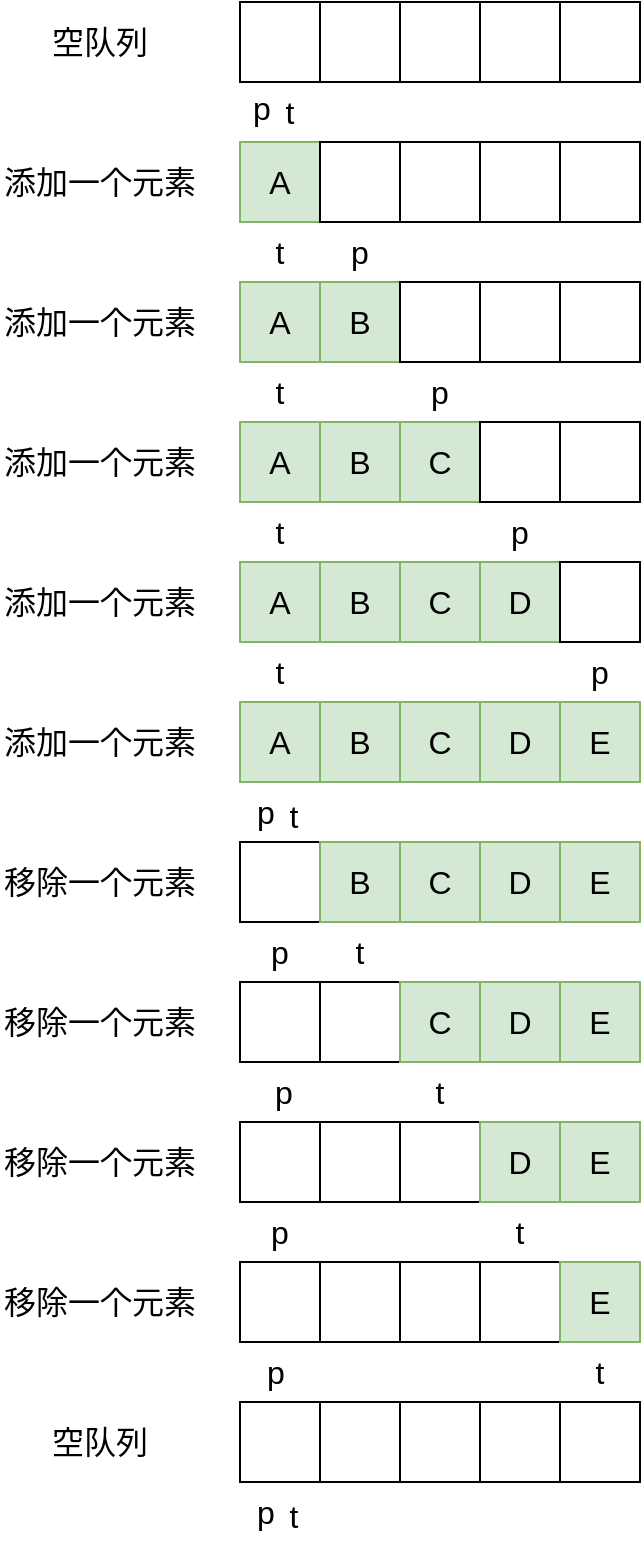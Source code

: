 <mxfile version="22.1.2" type="device">
  <diagram name="第 1 页" id="9CEwVW7agXE3A64oqKLv">
    <mxGraphModel dx="1562" dy="909" grid="1" gridSize="10" guides="1" tooltips="1" connect="1" arrows="1" fold="1" page="1" pageScale="1" pageWidth="1169" pageHeight="827" math="0" shadow="0">
      <root>
        <mxCell id="0" />
        <mxCell id="1" parent="0" />
        <mxCell id="_gjPE1Kif44rUplyWyRz-95" value="" style="group" vertex="1" connectable="0" parent="1">
          <mxGeometry x="280" y="30" width="200" height="40" as="geometry" />
        </mxCell>
        <mxCell id="_gjPE1Kif44rUplyWyRz-37" value="" style="rounded=0;whiteSpace=wrap;html=1;labelBorderColor=none;pointerEvents=1;align=center;verticalAlign=middle;fontFamily=Helvetica;fontSize=16;" vertex="1" parent="_gjPE1Kif44rUplyWyRz-95">
          <mxGeometry width="40" height="40" as="geometry" />
        </mxCell>
        <mxCell id="_gjPE1Kif44rUplyWyRz-90" value="" style="rounded=0;whiteSpace=wrap;html=1;labelBorderColor=none;pointerEvents=1;align=center;verticalAlign=middle;fontFamily=Helvetica;fontSize=16;" vertex="1" parent="_gjPE1Kif44rUplyWyRz-95">
          <mxGeometry x="40" width="40" height="40" as="geometry" />
        </mxCell>
        <mxCell id="_gjPE1Kif44rUplyWyRz-92" value="" style="rounded=0;whiteSpace=wrap;html=1;labelBorderColor=none;pointerEvents=1;align=center;verticalAlign=middle;fontFamily=Helvetica;fontSize=16;" vertex="1" parent="_gjPE1Kif44rUplyWyRz-95">
          <mxGeometry x="80" width="40" height="40" as="geometry" />
        </mxCell>
        <mxCell id="_gjPE1Kif44rUplyWyRz-93" value="" style="rounded=0;whiteSpace=wrap;html=1;labelBorderColor=none;pointerEvents=1;align=center;verticalAlign=middle;fontFamily=Helvetica;fontSize=16;" vertex="1" parent="_gjPE1Kif44rUplyWyRz-95">
          <mxGeometry x="120" width="40" height="40" as="geometry" />
        </mxCell>
        <mxCell id="_gjPE1Kif44rUplyWyRz-94" value="" style="rounded=0;whiteSpace=wrap;html=1;labelBorderColor=none;pointerEvents=1;align=center;verticalAlign=middle;fontFamily=Helvetica;fontSize=16;" vertex="1" parent="_gjPE1Kif44rUplyWyRz-95">
          <mxGeometry x="160" width="40" height="40" as="geometry" />
        </mxCell>
        <mxCell id="_gjPE1Kif44rUplyWyRz-97" value="" style="group" vertex="1" connectable="0" parent="1">
          <mxGeometry x="280" y="100" width="200" height="40" as="geometry" />
        </mxCell>
        <mxCell id="_gjPE1Kif44rUplyWyRz-98" value="A" style="rounded=0;whiteSpace=wrap;html=1;labelBorderColor=none;pointerEvents=1;align=center;verticalAlign=middle;fontFamily=Helvetica;fontSize=16;fillColor=#d5e8d4;strokeColor=#82b366;" vertex="1" parent="_gjPE1Kif44rUplyWyRz-97">
          <mxGeometry width="40" height="40" as="geometry" />
        </mxCell>
        <mxCell id="_gjPE1Kif44rUplyWyRz-99" value="" style="rounded=0;whiteSpace=wrap;html=1;labelBorderColor=none;pointerEvents=1;align=center;verticalAlign=middle;fontFamily=Helvetica;fontSize=16;" vertex="1" parent="_gjPE1Kif44rUplyWyRz-97">
          <mxGeometry x="40" width="40" height="40" as="geometry" />
        </mxCell>
        <mxCell id="_gjPE1Kif44rUplyWyRz-100" value="" style="rounded=0;whiteSpace=wrap;html=1;labelBorderColor=none;pointerEvents=1;align=center;verticalAlign=middle;fontFamily=Helvetica;fontSize=16;" vertex="1" parent="_gjPE1Kif44rUplyWyRz-97">
          <mxGeometry x="80" width="40" height="40" as="geometry" />
        </mxCell>
        <mxCell id="_gjPE1Kif44rUplyWyRz-101" value="" style="rounded=0;whiteSpace=wrap;html=1;labelBorderColor=none;pointerEvents=1;align=center;verticalAlign=middle;fontFamily=Helvetica;fontSize=16;" vertex="1" parent="_gjPE1Kif44rUplyWyRz-97">
          <mxGeometry x="120" width="40" height="40" as="geometry" />
        </mxCell>
        <mxCell id="_gjPE1Kif44rUplyWyRz-102" value="" style="rounded=0;whiteSpace=wrap;html=1;labelBorderColor=none;pointerEvents=1;align=center;verticalAlign=middle;fontFamily=Helvetica;fontSize=16;" vertex="1" parent="_gjPE1Kif44rUplyWyRz-97">
          <mxGeometry x="160" width="40" height="40" as="geometry" />
        </mxCell>
        <mxCell id="_gjPE1Kif44rUplyWyRz-103" value="" style="group" vertex="1" connectable="0" parent="1">
          <mxGeometry x="280" y="170" width="200" height="40" as="geometry" />
        </mxCell>
        <mxCell id="_gjPE1Kif44rUplyWyRz-104" value="A" style="rounded=0;whiteSpace=wrap;html=1;labelBorderColor=none;pointerEvents=1;align=center;verticalAlign=middle;fontFamily=Helvetica;fontSize=16;fillColor=#d5e8d4;strokeColor=#82b366;" vertex="1" parent="_gjPE1Kif44rUplyWyRz-103">
          <mxGeometry width="40" height="40" as="geometry" />
        </mxCell>
        <mxCell id="_gjPE1Kif44rUplyWyRz-105" value="B" style="rounded=0;whiteSpace=wrap;html=1;labelBorderColor=none;pointerEvents=1;align=center;verticalAlign=middle;fontFamily=Helvetica;fontSize=16;fillColor=#d5e8d4;strokeColor=#82b366;" vertex="1" parent="_gjPE1Kif44rUplyWyRz-103">
          <mxGeometry x="40" width="40" height="40" as="geometry" />
        </mxCell>
        <mxCell id="_gjPE1Kif44rUplyWyRz-106" value="" style="rounded=0;whiteSpace=wrap;html=1;labelBorderColor=none;pointerEvents=1;align=center;verticalAlign=middle;fontFamily=Helvetica;fontSize=16;" vertex="1" parent="_gjPE1Kif44rUplyWyRz-103">
          <mxGeometry x="80" width="40" height="40" as="geometry" />
        </mxCell>
        <mxCell id="_gjPE1Kif44rUplyWyRz-107" value="" style="rounded=0;whiteSpace=wrap;html=1;labelBorderColor=none;pointerEvents=1;align=center;verticalAlign=middle;fontFamily=Helvetica;fontSize=16;" vertex="1" parent="_gjPE1Kif44rUplyWyRz-103">
          <mxGeometry x="120" width="40" height="40" as="geometry" />
        </mxCell>
        <mxCell id="_gjPE1Kif44rUplyWyRz-108" value="" style="rounded=0;whiteSpace=wrap;html=1;labelBorderColor=none;pointerEvents=1;align=center;verticalAlign=middle;fontFamily=Helvetica;fontSize=16;" vertex="1" parent="_gjPE1Kif44rUplyWyRz-103">
          <mxGeometry x="160" width="40" height="40" as="geometry" />
        </mxCell>
        <mxCell id="_gjPE1Kif44rUplyWyRz-109" value="" style="group" vertex="1" connectable="0" parent="1">
          <mxGeometry x="280" y="240" width="200" height="40" as="geometry" />
        </mxCell>
        <mxCell id="_gjPE1Kif44rUplyWyRz-110" value="A" style="rounded=0;whiteSpace=wrap;html=1;labelBorderColor=none;pointerEvents=1;align=center;verticalAlign=middle;fontFamily=Helvetica;fontSize=16;fillColor=#d5e8d4;strokeColor=#82b366;" vertex="1" parent="_gjPE1Kif44rUplyWyRz-109">
          <mxGeometry width="40" height="40" as="geometry" />
        </mxCell>
        <mxCell id="_gjPE1Kif44rUplyWyRz-111" value="B" style="rounded=0;whiteSpace=wrap;html=1;labelBorderColor=none;pointerEvents=1;align=center;verticalAlign=middle;fontFamily=Helvetica;fontSize=16;fillColor=#d5e8d4;strokeColor=#82b366;" vertex="1" parent="_gjPE1Kif44rUplyWyRz-109">
          <mxGeometry x="40" width="40" height="40" as="geometry" />
        </mxCell>
        <mxCell id="_gjPE1Kif44rUplyWyRz-112" value="C" style="rounded=0;whiteSpace=wrap;html=1;labelBorderColor=none;pointerEvents=1;align=center;verticalAlign=middle;fontFamily=Helvetica;fontSize=16;fillColor=#d5e8d4;strokeColor=#82b366;" vertex="1" parent="_gjPE1Kif44rUplyWyRz-109">
          <mxGeometry x="80" width="40" height="40" as="geometry" />
        </mxCell>
        <mxCell id="_gjPE1Kif44rUplyWyRz-113" value="" style="rounded=0;whiteSpace=wrap;html=1;labelBorderColor=none;pointerEvents=1;align=center;verticalAlign=middle;fontFamily=Helvetica;fontSize=16;" vertex="1" parent="_gjPE1Kif44rUplyWyRz-109">
          <mxGeometry x="120" width="40" height="40" as="geometry" />
        </mxCell>
        <mxCell id="_gjPE1Kif44rUplyWyRz-114" value="" style="rounded=0;whiteSpace=wrap;html=1;labelBorderColor=none;pointerEvents=1;align=center;verticalAlign=middle;fontFamily=Helvetica;fontSize=16;" vertex="1" parent="_gjPE1Kif44rUplyWyRz-109">
          <mxGeometry x="160" width="40" height="40" as="geometry" />
        </mxCell>
        <mxCell id="_gjPE1Kif44rUplyWyRz-115" value="" style="group" vertex="1" connectable="0" parent="1">
          <mxGeometry x="280" y="310" width="200" height="40" as="geometry" />
        </mxCell>
        <mxCell id="_gjPE1Kif44rUplyWyRz-116" value="A" style="rounded=0;whiteSpace=wrap;html=1;labelBorderColor=none;pointerEvents=1;align=center;verticalAlign=middle;fontFamily=Helvetica;fontSize=16;fillColor=#d5e8d4;strokeColor=#82b366;" vertex="1" parent="_gjPE1Kif44rUplyWyRz-115">
          <mxGeometry width="40" height="40" as="geometry" />
        </mxCell>
        <mxCell id="_gjPE1Kif44rUplyWyRz-117" value="B" style="rounded=0;whiteSpace=wrap;html=1;labelBorderColor=none;pointerEvents=1;align=center;verticalAlign=middle;fontFamily=Helvetica;fontSize=16;fillColor=#d5e8d4;strokeColor=#82b366;" vertex="1" parent="_gjPE1Kif44rUplyWyRz-115">
          <mxGeometry x="40" width="40" height="40" as="geometry" />
        </mxCell>
        <mxCell id="_gjPE1Kif44rUplyWyRz-118" value="C" style="rounded=0;whiteSpace=wrap;html=1;labelBorderColor=none;pointerEvents=1;align=center;verticalAlign=middle;fontFamily=Helvetica;fontSize=16;fillColor=#d5e8d4;strokeColor=#82b366;" vertex="1" parent="_gjPE1Kif44rUplyWyRz-115">
          <mxGeometry x="80" width="40" height="40" as="geometry" />
        </mxCell>
        <mxCell id="_gjPE1Kif44rUplyWyRz-119" value="D" style="rounded=0;whiteSpace=wrap;html=1;labelBorderColor=none;pointerEvents=1;align=center;verticalAlign=middle;fontFamily=Helvetica;fontSize=16;fillColor=#d5e8d4;strokeColor=#82b366;" vertex="1" parent="_gjPE1Kif44rUplyWyRz-115">
          <mxGeometry x="120" width="40" height="40" as="geometry" />
        </mxCell>
        <mxCell id="_gjPE1Kif44rUplyWyRz-120" value="" style="rounded=0;whiteSpace=wrap;html=1;labelBorderColor=none;pointerEvents=1;align=center;verticalAlign=middle;fontFamily=Helvetica;fontSize=16;" vertex="1" parent="_gjPE1Kif44rUplyWyRz-115">
          <mxGeometry x="160" width="40" height="40" as="geometry" />
        </mxCell>
        <mxCell id="_gjPE1Kif44rUplyWyRz-121" value="" style="group" vertex="1" connectable="0" parent="1">
          <mxGeometry x="280" y="380" width="200" height="40" as="geometry" />
        </mxCell>
        <mxCell id="_gjPE1Kif44rUplyWyRz-122" value="A" style="rounded=0;whiteSpace=wrap;html=1;labelBorderColor=none;pointerEvents=1;align=center;verticalAlign=middle;fontFamily=Helvetica;fontSize=16;fillColor=#d5e8d4;strokeColor=#82b366;" vertex="1" parent="_gjPE1Kif44rUplyWyRz-121">
          <mxGeometry width="40" height="40" as="geometry" />
        </mxCell>
        <mxCell id="_gjPE1Kif44rUplyWyRz-123" value="B" style="rounded=0;whiteSpace=wrap;html=1;labelBorderColor=none;pointerEvents=1;align=center;verticalAlign=middle;fontFamily=Helvetica;fontSize=16;fillColor=#d5e8d4;strokeColor=#82b366;" vertex="1" parent="_gjPE1Kif44rUplyWyRz-121">
          <mxGeometry x="40" width="40" height="40" as="geometry" />
        </mxCell>
        <mxCell id="_gjPE1Kif44rUplyWyRz-124" value="C" style="rounded=0;whiteSpace=wrap;html=1;labelBorderColor=none;pointerEvents=1;align=center;verticalAlign=middle;fontFamily=Helvetica;fontSize=16;fillColor=#d5e8d4;strokeColor=#82b366;" vertex="1" parent="_gjPE1Kif44rUplyWyRz-121">
          <mxGeometry x="80" width="40" height="40" as="geometry" />
        </mxCell>
        <mxCell id="_gjPE1Kif44rUplyWyRz-125" value="D" style="rounded=0;whiteSpace=wrap;html=1;labelBorderColor=none;pointerEvents=1;align=center;verticalAlign=middle;fontFamily=Helvetica;fontSize=16;fillColor=#d5e8d4;strokeColor=#82b366;" vertex="1" parent="_gjPE1Kif44rUplyWyRz-121">
          <mxGeometry x="120" width="40" height="40" as="geometry" />
        </mxCell>
        <mxCell id="_gjPE1Kif44rUplyWyRz-126" value="E" style="rounded=0;whiteSpace=wrap;html=1;labelBorderColor=none;pointerEvents=1;align=center;verticalAlign=middle;fontFamily=Helvetica;fontSize=16;fillColor=#d5e8d4;strokeColor=#82b366;" vertex="1" parent="_gjPE1Kif44rUplyWyRz-121">
          <mxGeometry x="160" width="40" height="40" as="geometry" />
        </mxCell>
        <mxCell id="_gjPE1Kif44rUplyWyRz-127" value="" style="group" vertex="1" connectable="0" parent="1">
          <mxGeometry x="280" y="450" width="200" height="40" as="geometry" />
        </mxCell>
        <mxCell id="_gjPE1Kif44rUplyWyRz-128" value="" style="rounded=0;whiteSpace=wrap;html=1;labelBorderColor=none;pointerEvents=1;align=center;verticalAlign=middle;fontFamily=Helvetica;fontSize=16;" vertex="1" parent="_gjPE1Kif44rUplyWyRz-127">
          <mxGeometry width="40" height="40" as="geometry" />
        </mxCell>
        <mxCell id="_gjPE1Kif44rUplyWyRz-129" value="B" style="rounded=0;whiteSpace=wrap;html=1;labelBorderColor=none;pointerEvents=1;align=center;verticalAlign=middle;fontFamily=Helvetica;fontSize=16;fillColor=#d5e8d4;strokeColor=#82b366;" vertex="1" parent="_gjPE1Kif44rUplyWyRz-127">
          <mxGeometry x="40" width="40" height="40" as="geometry" />
        </mxCell>
        <mxCell id="_gjPE1Kif44rUplyWyRz-130" value="C" style="rounded=0;whiteSpace=wrap;html=1;labelBorderColor=none;pointerEvents=1;align=center;verticalAlign=middle;fontFamily=Helvetica;fontSize=16;fillColor=#d5e8d4;strokeColor=#82b366;" vertex="1" parent="_gjPE1Kif44rUplyWyRz-127">
          <mxGeometry x="80" width="40" height="40" as="geometry" />
        </mxCell>
        <mxCell id="_gjPE1Kif44rUplyWyRz-131" value="D" style="rounded=0;whiteSpace=wrap;html=1;labelBorderColor=none;pointerEvents=1;align=center;verticalAlign=middle;fontFamily=Helvetica;fontSize=16;fillColor=#d5e8d4;strokeColor=#82b366;" vertex="1" parent="_gjPE1Kif44rUplyWyRz-127">
          <mxGeometry x="120" width="40" height="40" as="geometry" />
        </mxCell>
        <mxCell id="_gjPE1Kif44rUplyWyRz-132" value="E" style="rounded=0;whiteSpace=wrap;html=1;labelBorderColor=none;pointerEvents=1;align=center;verticalAlign=middle;fontFamily=Helvetica;fontSize=16;fillColor=#d5e8d4;strokeColor=#82b366;" vertex="1" parent="_gjPE1Kif44rUplyWyRz-127">
          <mxGeometry x="160" width="40" height="40" as="geometry" />
        </mxCell>
        <mxCell id="_gjPE1Kif44rUplyWyRz-133" value="" style="group" vertex="1" connectable="0" parent="1">
          <mxGeometry x="280" y="520" width="200" height="40" as="geometry" />
        </mxCell>
        <mxCell id="_gjPE1Kif44rUplyWyRz-134" value="" style="rounded=0;whiteSpace=wrap;html=1;labelBorderColor=none;pointerEvents=1;align=center;verticalAlign=middle;fontFamily=Helvetica;fontSize=16;" vertex="1" parent="_gjPE1Kif44rUplyWyRz-133">
          <mxGeometry width="40" height="40" as="geometry" />
        </mxCell>
        <mxCell id="_gjPE1Kif44rUplyWyRz-135" value="" style="rounded=0;whiteSpace=wrap;html=1;labelBorderColor=none;pointerEvents=1;align=center;verticalAlign=middle;fontFamily=Helvetica;fontSize=16;" vertex="1" parent="_gjPE1Kif44rUplyWyRz-133">
          <mxGeometry x="40" width="40" height="40" as="geometry" />
        </mxCell>
        <mxCell id="_gjPE1Kif44rUplyWyRz-136" value="C" style="rounded=0;whiteSpace=wrap;html=1;labelBorderColor=none;pointerEvents=1;align=center;verticalAlign=middle;fontFamily=Helvetica;fontSize=16;fillColor=#d5e8d4;strokeColor=#82b366;" vertex="1" parent="_gjPE1Kif44rUplyWyRz-133">
          <mxGeometry x="80" width="40" height="40" as="geometry" />
        </mxCell>
        <mxCell id="_gjPE1Kif44rUplyWyRz-137" value="D" style="rounded=0;whiteSpace=wrap;html=1;labelBorderColor=none;pointerEvents=1;align=center;verticalAlign=middle;fontFamily=Helvetica;fontSize=16;fillColor=#d5e8d4;strokeColor=#82b366;" vertex="1" parent="_gjPE1Kif44rUplyWyRz-133">
          <mxGeometry x="120" width="40" height="40" as="geometry" />
        </mxCell>
        <mxCell id="_gjPE1Kif44rUplyWyRz-138" value="E" style="rounded=0;whiteSpace=wrap;html=1;labelBorderColor=none;pointerEvents=1;align=center;verticalAlign=middle;fontFamily=Helvetica;fontSize=16;fillColor=#d5e8d4;strokeColor=#82b366;" vertex="1" parent="_gjPE1Kif44rUplyWyRz-133">
          <mxGeometry x="160" width="40" height="40" as="geometry" />
        </mxCell>
        <mxCell id="_gjPE1Kif44rUplyWyRz-139" value="" style="group" vertex="1" connectable="0" parent="1">
          <mxGeometry x="280" y="590" width="200" height="40" as="geometry" />
        </mxCell>
        <mxCell id="_gjPE1Kif44rUplyWyRz-140" value="" style="rounded=0;whiteSpace=wrap;html=1;labelBorderColor=none;pointerEvents=1;align=center;verticalAlign=middle;fontFamily=Helvetica;fontSize=16;" vertex="1" parent="_gjPE1Kif44rUplyWyRz-139">
          <mxGeometry width="40" height="40" as="geometry" />
        </mxCell>
        <mxCell id="_gjPE1Kif44rUplyWyRz-141" value="" style="rounded=0;whiteSpace=wrap;html=1;labelBorderColor=none;pointerEvents=1;align=center;verticalAlign=middle;fontFamily=Helvetica;fontSize=16;" vertex="1" parent="_gjPE1Kif44rUplyWyRz-139">
          <mxGeometry x="40" width="40" height="40" as="geometry" />
        </mxCell>
        <mxCell id="_gjPE1Kif44rUplyWyRz-142" value="" style="rounded=0;whiteSpace=wrap;html=1;labelBorderColor=none;pointerEvents=1;align=center;verticalAlign=middle;fontFamily=Helvetica;fontSize=16;" vertex="1" parent="_gjPE1Kif44rUplyWyRz-139">
          <mxGeometry x="80" width="40" height="40" as="geometry" />
        </mxCell>
        <mxCell id="_gjPE1Kif44rUplyWyRz-143" value="D" style="rounded=0;whiteSpace=wrap;html=1;labelBorderColor=none;pointerEvents=1;align=center;verticalAlign=middle;fontFamily=Helvetica;fontSize=16;fillColor=#d5e8d4;strokeColor=#82b366;" vertex="1" parent="_gjPE1Kif44rUplyWyRz-139">
          <mxGeometry x="120" width="40" height="40" as="geometry" />
        </mxCell>
        <mxCell id="_gjPE1Kif44rUplyWyRz-144" value="E" style="rounded=0;whiteSpace=wrap;html=1;labelBorderColor=none;pointerEvents=1;align=center;verticalAlign=middle;fontFamily=Helvetica;fontSize=16;fillColor=#d5e8d4;strokeColor=#82b366;" vertex="1" parent="_gjPE1Kif44rUplyWyRz-139">
          <mxGeometry x="160" width="40" height="40" as="geometry" />
        </mxCell>
        <mxCell id="_gjPE1Kif44rUplyWyRz-145" value="" style="group" vertex="1" connectable="0" parent="1">
          <mxGeometry x="280" y="660" width="200" height="40" as="geometry" />
        </mxCell>
        <mxCell id="_gjPE1Kif44rUplyWyRz-146" value="" style="rounded=0;whiteSpace=wrap;html=1;labelBorderColor=none;pointerEvents=1;align=center;verticalAlign=middle;fontFamily=Helvetica;fontSize=16;" vertex="1" parent="_gjPE1Kif44rUplyWyRz-145">
          <mxGeometry width="40" height="40" as="geometry" />
        </mxCell>
        <mxCell id="_gjPE1Kif44rUplyWyRz-147" value="" style="rounded=0;whiteSpace=wrap;html=1;labelBorderColor=none;pointerEvents=1;align=center;verticalAlign=middle;fontFamily=Helvetica;fontSize=16;" vertex="1" parent="_gjPE1Kif44rUplyWyRz-145">
          <mxGeometry x="40" width="40" height="40" as="geometry" />
        </mxCell>
        <mxCell id="_gjPE1Kif44rUplyWyRz-148" value="" style="rounded=0;whiteSpace=wrap;html=1;labelBorderColor=none;pointerEvents=1;align=center;verticalAlign=middle;fontFamily=Helvetica;fontSize=16;" vertex="1" parent="_gjPE1Kif44rUplyWyRz-145">
          <mxGeometry x="80" width="40" height="40" as="geometry" />
        </mxCell>
        <mxCell id="_gjPE1Kif44rUplyWyRz-149" value="" style="rounded=0;whiteSpace=wrap;html=1;labelBorderColor=none;pointerEvents=1;align=center;verticalAlign=middle;fontFamily=Helvetica;fontSize=16;" vertex="1" parent="_gjPE1Kif44rUplyWyRz-145">
          <mxGeometry x="120" width="40" height="40" as="geometry" />
        </mxCell>
        <mxCell id="_gjPE1Kif44rUplyWyRz-150" value="E" style="rounded=0;whiteSpace=wrap;html=1;labelBorderColor=none;pointerEvents=1;align=center;verticalAlign=middle;fontFamily=Helvetica;fontSize=16;fillColor=#d5e8d4;strokeColor=#82b366;" vertex="1" parent="_gjPE1Kif44rUplyWyRz-145">
          <mxGeometry x="160" width="40" height="40" as="geometry" />
        </mxCell>
        <mxCell id="_gjPE1Kif44rUplyWyRz-152" value="" style="group" vertex="1" connectable="0" parent="1">
          <mxGeometry x="280" y="730" width="200" height="40" as="geometry" />
        </mxCell>
        <mxCell id="_gjPE1Kif44rUplyWyRz-153" value="" style="rounded=0;whiteSpace=wrap;html=1;labelBorderColor=none;pointerEvents=1;align=center;verticalAlign=middle;fontFamily=Helvetica;fontSize=16;" vertex="1" parent="_gjPE1Kif44rUplyWyRz-152">
          <mxGeometry width="40" height="40" as="geometry" />
        </mxCell>
        <mxCell id="_gjPE1Kif44rUplyWyRz-154" value="" style="rounded=0;whiteSpace=wrap;html=1;labelBorderColor=none;pointerEvents=1;align=center;verticalAlign=middle;fontFamily=Helvetica;fontSize=16;" vertex="1" parent="_gjPE1Kif44rUplyWyRz-152">
          <mxGeometry x="40" width="40" height="40" as="geometry" />
        </mxCell>
        <mxCell id="_gjPE1Kif44rUplyWyRz-155" value="" style="rounded=0;whiteSpace=wrap;html=1;labelBorderColor=none;pointerEvents=1;align=center;verticalAlign=middle;fontFamily=Helvetica;fontSize=16;" vertex="1" parent="_gjPE1Kif44rUplyWyRz-152">
          <mxGeometry x="80" width="40" height="40" as="geometry" />
        </mxCell>
        <mxCell id="_gjPE1Kif44rUplyWyRz-156" value="" style="rounded=0;whiteSpace=wrap;html=1;labelBorderColor=none;pointerEvents=1;align=center;verticalAlign=middle;fontFamily=Helvetica;fontSize=16;" vertex="1" parent="_gjPE1Kif44rUplyWyRz-152">
          <mxGeometry x="120" width="40" height="40" as="geometry" />
        </mxCell>
        <mxCell id="_gjPE1Kif44rUplyWyRz-157" value="" style="rounded=0;whiteSpace=wrap;html=1;labelBorderColor=none;pointerEvents=1;align=center;verticalAlign=middle;fontFamily=Helvetica;fontSize=16;" vertex="1" parent="_gjPE1Kif44rUplyWyRz-152">
          <mxGeometry x="160" width="40" height="40" as="geometry" />
        </mxCell>
        <mxCell id="_gjPE1Kif44rUplyWyRz-158" value="p" style="text;html=1;strokeColor=none;fillColor=none;align=center;verticalAlign=middle;whiteSpace=wrap;rounded=0;fontSize=16;fontFamily=Helvetica;fontColor=default;" vertex="1" parent="1">
          <mxGeometry x="276" y="68" width="30" height="30" as="geometry" />
        </mxCell>
        <mxCell id="_gjPE1Kif44rUplyWyRz-160" value="t" style="text;html=1;strokeColor=none;fillColor=none;align=center;verticalAlign=middle;whiteSpace=wrap;rounded=0;fontSize=16;fontFamily=Helvetica;fontColor=default;" vertex="1" parent="1">
          <mxGeometry x="290" y="70" width="30" height="30" as="geometry" />
        </mxCell>
        <mxCell id="_gjPE1Kif44rUplyWyRz-161" value="t" style="text;html=1;strokeColor=none;fillColor=none;align=center;verticalAlign=middle;whiteSpace=wrap;rounded=0;fontSize=16;fontFamily=Helvetica;fontColor=default;" vertex="1" parent="1">
          <mxGeometry x="280" y="140" width="40" height="30" as="geometry" />
        </mxCell>
        <mxCell id="_gjPE1Kif44rUplyWyRz-162" value="t" style="text;html=1;strokeColor=none;fillColor=none;align=center;verticalAlign=middle;whiteSpace=wrap;rounded=0;fontSize=16;fontFamily=Helvetica;fontColor=default;" vertex="1" parent="1">
          <mxGeometry x="280" y="210" width="40" height="30" as="geometry" />
        </mxCell>
        <mxCell id="_gjPE1Kif44rUplyWyRz-163" value="t" style="text;html=1;strokeColor=none;fillColor=none;align=center;verticalAlign=middle;whiteSpace=wrap;rounded=0;fontSize=16;fontFamily=Helvetica;fontColor=default;" vertex="1" parent="1">
          <mxGeometry x="280" y="280" width="40" height="30" as="geometry" />
        </mxCell>
        <mxCell id="_gjPE1Kif44rUplyWyRz-164" value="t" style="text;html=1;strokeColor=none;fillColor=none;align=center;verticalAlign=middle;whiteSpace=wrap;rounded=0;fontSize=16;fontFamily=Helvetica;fontColor=default;" vertex="1" parent="1">
          <mxGeometry x="280" y="350" width="40" height="30" as="geometry" />
        </mxCell>
        <mxCell id="_gjPE1Kif44rUplyWyRz-167" value="t" style="text;html=1;strokeColor=none;fillColor=none;align=center;verticalAlign=middle;whiteSpace=wrap;rounded=0;fontSize=16;fontFamily=Helvetica;fontColor=default;" vertex="1" parent="1">
          <mxGeometry x="320" y="490" width="40" height="30" as="geometry" />
        </mxCell>
        <mxCell id="_gjPE1Kif44rUplyWyRz-168" value="t" style="text;html=1;strokeColor=none;fillColor=none;align=center;verticalAlign=middle;whiteSpace=wrap;rounded=0;fontSize=16;fontFamily=Helvetica;fontColor=default;" vertex="1" parent="1">
          <mxGeometry x="360" y="560" width="40" height="30" as="geometry" />
        </mxCell>
        <mxCell id="_gjPE1Kif44rUplyWyRz-169" value="t" style="text;html=1;strokeColor=none;fillColor=none;align=center;verticalAlign=middle;whiteSpace=wrap;rounded=0;fontSize=16;fontFamily=Helvetica;fontColor=default;" vertex="1" parent="1">
          <mxGeometry x="400" y="630" width="40" height="30" as="geometry" />
        </mxCell>
        <mxCell id="_gjPE1Kif44rUplyWyRz-170" value="t" style="text;html=1;strokeColor=none;fillColor=none;align=center;verticalAlign=middle;whiteSpace=wrap;rounded=0;fontSize=16;fontFamily=Helvetica;fontColor=default;" vertex="1" parent="1">
          <mxGeometry x="440" y="700" width="40" height="30" as="geometry" />
        </mxCell>
        <mxCell id="_gjPE1Kif44rUplyWyRz-171" value="p" style="text;html=1;strokeColor=none;fillColor=none;align=center;verticalAlign=middle;whiteSpace=wrap;rounded=0;fontSize=16;fontFamily=Helvetica;fontColor=default;" vertex="1" parent="1">
          <mxGeometry x="278" y="770" width="30" height="30" as="geometry" />
        </mxCell>
        <mxCell id="_gjPE1Kif44rUplyWyRz-172" value="t" style="text;html=1;strokeColor=none;fillColor=none;align=center;verticalAlign=middle;whiteSpace=wrap;rounded=0;fontSize=16;fontFamily=Helvetica;fontColor=default;" vertex="1" parent="1">
          <mxGeometry x="292" y="772" width="30" height="30" as="geometry" />
        </mxCell>
        <mxCell id="_gjPE1Kif44rUplyWyRz-173" value="p" style="text;html=1;strokeColor=none;fillColor=none;align=center;verticalAlign=middle;whiteSpace=wrap;rounded=0;fontSize=16;fontFamily=Helvetica;fontColor=default;" vertex="1" parent="1">
          <mxGeometry x="320" y="140" width="40" height="30" as="geometry" />
        </mxCell>
        <mxCell id="_gjPE1Kif44rUplyWyRz-175" value="p" style="text;html=1;strokeColor=none;fillColor=none;align=center;verticalAlign=middle;whiteSpace=wrap;rounded=0;fontSize=16;fontFamily=Helvetica;fontColor=default;" vertex="1" parent="1">
          <mxGeometry x="360" y="210" width="40" height="30" as="geometry" />
        </mxCell>
        <mxCell id="_gjPE1Kif44rUplyWyRz-176" value="p" style="text;html=1;strokeColor=none;fillColor=none;align=center;verticalAlign=middle;whiteSpace=wrap;rounded=0;fontSize=16;fontFamily=Helvetica;fontColor=default;" vertex="1" parent="1">
          <mxGeometry x="400" y="280" width="40" height="30" as="geometry" />
        </mxCell>
        <mxCell id="_gjPE1Kif44rUplyWyRz-177" value="p" style="text;html=1;strokeColor=none;fillColor=none;align=center;verticalAlign=middle;whiteSpace=wrap;rounded=0;fontSize=16;fontFamily=Helvetica;fontColor=default;" vertex="1" parent="1">
          <mxGeometry x="440" y="350" width="40" height="30" as="geometry" />
        </mxCell>
        <mxCell id="_gjPE1Kif44rUplyWyRz-178" value="p" style="text;html=1;strokeColor=none;fillColor=none;align=center;verticalAlign=middle;whiteSpace=wrap;rounded=0;fontSize=16;fontFamily=Helvetica;fontColor=default;" vertex="1" parent="1">
          <mxGeometry x="280" y="490" width="40" height="30" as="geometry" />
        </mxCell>
        <mxCell id="_gjPE1Kif44rUplyWyRz-179" value="p" style="text;html=1;strokeColor=none;fillColor=none;align=center;verticalAlign=middle;whiteSpace=wrap;rounded=0;fontSize=16;fontFamily=Helvetica;fontColor=default;" vertex="1" parent="1">
          <mxGeometry x="282" y="560" width="40" height="30" as="geometry" />
        </mxCell>
        <mxCell id="_gjPE1Kif44rUplyWyRz-180" value="p" style="text;html=1;strokeColor=none;fillColor=none;align=center;verticalAlign=middle;whiteSpace=wrap;rounded=0;fontSize=16;fontFamily=Helvetica;fontColor=default;" vertex="1" parent="1">
          <mxGeometry x="280" y="630" width="40" height="30" as="geometry" />
        </mxCell>
        <mxCell id="_gjPE1Kif44rUplyWyRz-181" value="p" style="text;html=1;strokeColor=none;fillColor=none;align=center;verticalAlign=middle;whiteSpace=wrap;rounded=0;fontSize=16;fontFamily=Helvetica;fontColor=default;" vertex="1" parent="1">
          <mxGeometry x="278" y="700" width="40" height="30" as="geometry" />
        </mxCell>
        <mxCell id="_gjPE1Kif44rUplyWyRz-182" value="p" style="text;html=1;strokeColor=none;fillColor=none;align=center;verticalAlign=middle;whiteSpace=wrap;rounded=0;fontSize=16;fontFamily=Helvetica;fontColor=default;" vertex="1" parent="1">
          <mxGeometry x="278" y="420" width="30" height="30" as="geometry" />
        </mxCell>
        <mxCell id="_gjPE1Kif44rUplyWyRz-183" value="t" style="text;html=1;strokeColor=none;fillColor=none;align=center;verticalAlign=middle;whiteSpace=wrap;rounded=0;fontSize=16;fontFamily=Helvetica;fontColor=default;" vertex="1" parent="1">
          <mxGeometry x="292" y="422" width="30" height="30" as="geometry" />
        </mxCell>
        <mxCell id="_gjPE1Kif44rUplyWyRz-184" value="空队列" style="text;html=1;strokeColor=none;fillColor=none;align=center;verticalAlign=middle;whiteSpace=wrap;rounded=0;fontSize=16;fontFamily=Helvetica;fontColor=default;" vertex="1" parent="1">
          <mxGeometry x="185" y="35" width="50" height="30" as="geometry" />
        </mxCell>
        <mxCell id="_gjPE1Kif44rUplyWyRz-186" value="空队列" style="text;html=1;strokeColor=none;fillColor=none;align=center;verticalAlign=middle;whiteSpace=wrap;rounded=0;fontSize=16;fontFamily=Helvetica;fontColor=default;" vertex="1" parent="1">
          <mxGeometry x="185" y="735" width="50" height="30" as="geometry" />
        </mxCell>
        <mxCell id="_gjPE1Kif44rUplyWyRz-188" value="添加一个元素" style="text;html=1;strokeColor=none;fillColor=none;align=center;verticalAlign=middle;whiteSpace=wrap;rounded=0;fontSize=16;fontFamily=Helvetica;fontColor=default;" vertex="1" parent="1">
          <mxGeometry x="160" y="105" width="100" height="30" as="geometry" />
        </mxCell>
        <mxCell id="_gjPE1Kif44rUplyWyRz-189" value="添加一个元素" style="text;html=1;strokeColor=none;fillColor=none;align=center;verticalAlign=middle;whiteSpace=wrap;rounded=0;fontSize=16;fontFamily=Helvetica;fontColor=default;" vertex="1" parent="1">
          <mxGeometry x="160" y="175" width="100" height="30" as="geometry" />
        </mxCell>
        <mxCell id="_gjPE1Kif44rUplyWyRz-190" value="添加一个元素" style="text;html=1;strokeColor=none;fillColor=none;align=center;verticalAlign=middle;whiteSpace=wrap;rounded=0;fontSize=16;fontFamily=Helvetica;fontColor=default;" vertex="1" parent="1">
          <mxGeometry x="160" y="245" width="100" height="30" as="geometry" />
        </mxCell>
        <mxCell id="_gjPE1Kif44rUplyWyRz-191" value="添加一个元素" style="text;html=1;strokeColor=none;fillColor=none;align=center;verticalAlign=middle;whiteSpace=wrap;rounded=0;fontSize=16;fontFamily=Helvetica;fontColor=default;" vertex="1" parent="1">
          <mxGeometry x="160" y="315" width="100" height="30" as="geometry" />
        </mxCell>
        <mxCell id="_gjPE1Kif44rUplyWyRz-192" value="添加一个元素" style="text;html=1;strokeColor=none;fillColor=none;align=center;verticalAlign=middle;whiteSpace=wrap;rounded=0;fontSize=16;fontFamily=Helvetica;fontColor=default;" vertex="1" parent="1">
          <mxGeometry x="160" y="385" width="100" height="30" as="geometry" />
        </mxCell>
        <mxCell id="_gjPE1Kif44rUplyWyRz-193" value="移除一个元素" style="text;html=1;strokeColor=none;fillColor=none;align=center;verticalAlign=middle;whiteSpace=wrap;rounded=0;fontSize=16;fontFamily=Helvetica;fontColor=default;" vertex="1" parent="1">
          <mxGeometry x="160" y="455" width="100" height="30" as="geometry" />
        </mxCell>
        <mxCell id="_gjPE1Kif44rUplyWyRz-194" value="移除一个元素" style="text;html=1;strokeColor=none;fillColor=none;align=center;verticalAlign=middle;whiteSpace=wrap;rounded=0;fontSize=16;fontFamily=Helvetica;fontColor=default;" vertex="1" parent="1">
          <mxGeometry x="160" y="525" width="100" height="30" as="geometry" />
        </mxCell>
        <mxCell id="_gjPE1Kif44rUplyWyRz-195" value="移除一个元素" style="text;html=1;strokeColor=none;fillColor=none;align=center;verticalAlign=middle;whiteSpace=wrap;rounded=0;fontSize=16;fontFamily=Helvetica;fontColor=default;" vertex="1" parent="1">
          <mxGeometry x="160" y="595" width="100" height="30" as="geometry" />
        </mxCell>
        <mxCell id="_gjPE1Kif44rUplyWyRz-196" value="移除一个元素" style="text;html=1;strokeColor=none;fillColor=none;align=center;verticalAlign=middle;whiteSpace=wrap;rounded=0;fontSize=16;fontFamily=Helvetica;fontColor=default;" vertex="1" parent="1">
          <mxGeometry x="160" y="665" width="100" height="30" as="geometry" />
        </mxCell>
      </root>
    </mxGraphModel>
  </diagram>
</mxfile>

